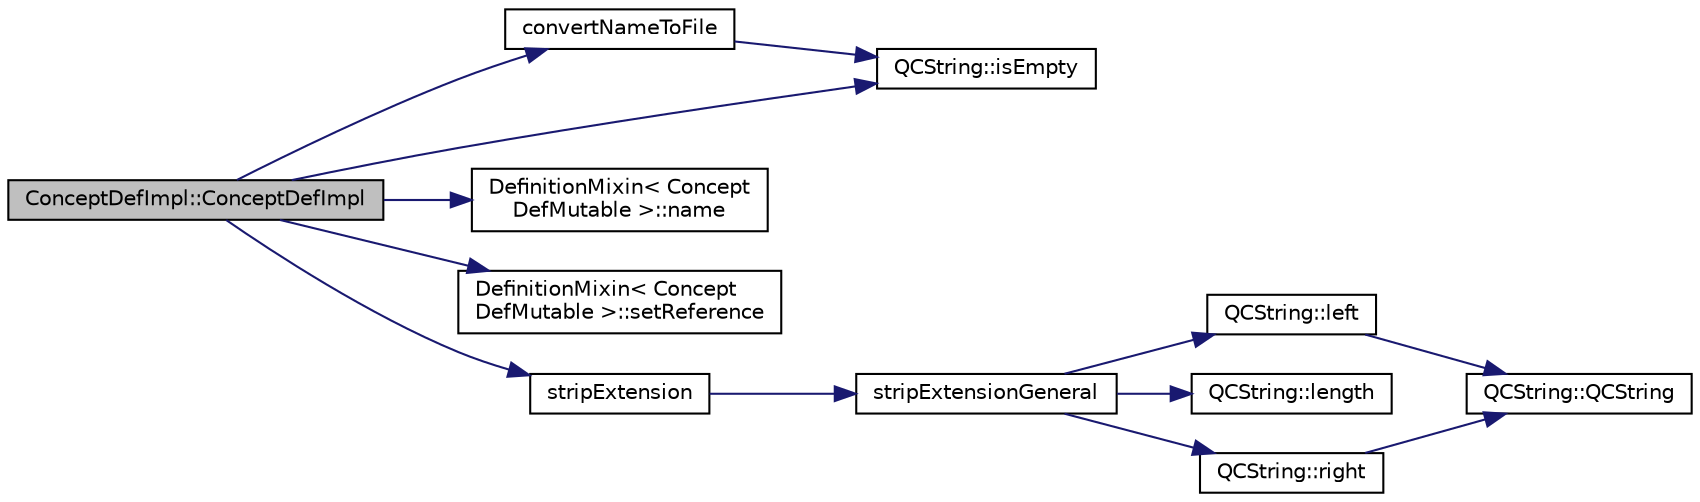 digraph "ConceptDefImpl::ConceptDefImpl"
{
 // LATEX_PDF_SIZE
  edge [fontname="Helvetica",fontsize="10",labelfontname="Helvetica",labelfontsize="10"];
  node [fontname="Helvetica",fontsize="10",shape=record];
  rankdir="LR";
  Node1 [label="ConceptDefImpl::ConceptDefImpl",height=0.2,width=0.4,color="black", fillcolor="grey75", style="filled", fontcolor="black",tooltip=" "];
  Node1 -> Node2 [color="midnightblue",fontsize="10",style="solid"];
  Node2 [label="convertNameToFile",height=0.2,width=0.4,color="black", fillcolor="white", style="filled",URL="$util_8cpp.html#a8e04495ad97c6aab7960cc989e3f8c67",tooltip=" "];
  Node2 -> Node3 [color="midnightblue",fontsize="10",style="solid"];
  Node3 [label="QCString::isEmpty",height=0.2,width=0.4,color="black", fillcolor="white", style="filled",URL="$classQCString.html#a621c4090d69ad7d05ef8e5234376c3d8",tooltip=" "];
  Node1 -> Node3 [color="midnightblue",fontsize="10",style="solid"];
  Node1 -> Node4 [color="midnightblue",fontsize="10",style="solid"];
  Node4 [label="DefinitionMixin\< Concept\lDefMutable \>::name",height=0.2,width=0.4,color="black", fillcolor="white", style="filled",URL="$classDefinitionMixin.html#a03a95195d1616701c67a11d38b2b22bf",tooltip=" "];
  Node1 -> Node5 [color="midnightblue",fontsize="10",style="solid"];
  Node5 [label="DefinitionMixin\< Concept\lDefMutable \>::setReference",height=0.2,width=0.4,color="black", fillcolor="white", style="filled",URL="$classDefinitionMixin.html#af9137b657777695d1f1626299a9efe41",tooltip=" "];
  Node1 -> Node6 [color="midnightblue",fontsize="10",style="solid"];
  Node6 [label="stripExtension",height=0.2,width=0.4,color="black", fillcolor="white", style="filled",URL="$util_8cpp.html#a8653297bcfce5f19bebc8602e35cb589",tooltip=" "];
  Node6 -> Node7 [color="midnightblue",fontsize="10",style="solid"];
  Node7 [label="stripExtensionGeneral",height=0.2,width=0.4,color="black", fillcolor="white", style="filled",URL="$util_8cpp.html#a73d2ea8014e5ac678dac39cfd56ba148",tooltip=" "];
  Node7 -> Node8 [color="midnightblue",fontsize="10",style="solid"];
  Node8 [label="QCString::left",height=0.2,width=0.4,color="black", fillcolor="white", style="filled",URL="$classQCString.html#aecf8b66312c4e97333219cc344c11a4f",tooltip=" "];
  Node8 -> Node9 [color="midnightblue",fontsize="10",style="solid"];
  Node9 [label="QCString::QCString",height=0.2,width=0.4,color="black", fillcolor="white", style="filled",URL="$classQCString.html#ad691e1087cc03e14e00d1147ae0ecab7",tooltip=" "];
  Node7 -> Node10 [color="midnightblue",fontsize="10",style="solid"];
  Node10 [label="QCString::length",height=0.2,width=0.4,color="black", fillcolor="white", style="filled",URL="$classQCString.html#ac52596733e9110b778019946d73fb268",tooltip=" "];
  Node7 -> Node11 [color="midnightblue",fontsize="10",style="solid"];
  Node11 [label="QCString::right",height=0.2,width=0.4,color="black", fillcolor="white", style="filled",URL="$classQCString.html#a8f4aa5417f6a834f28c7148a1fe262d5",tooltip=" "];
  Node11 -> Node9 [color="midnightblue",fontsize="10",style="solid"];
}
